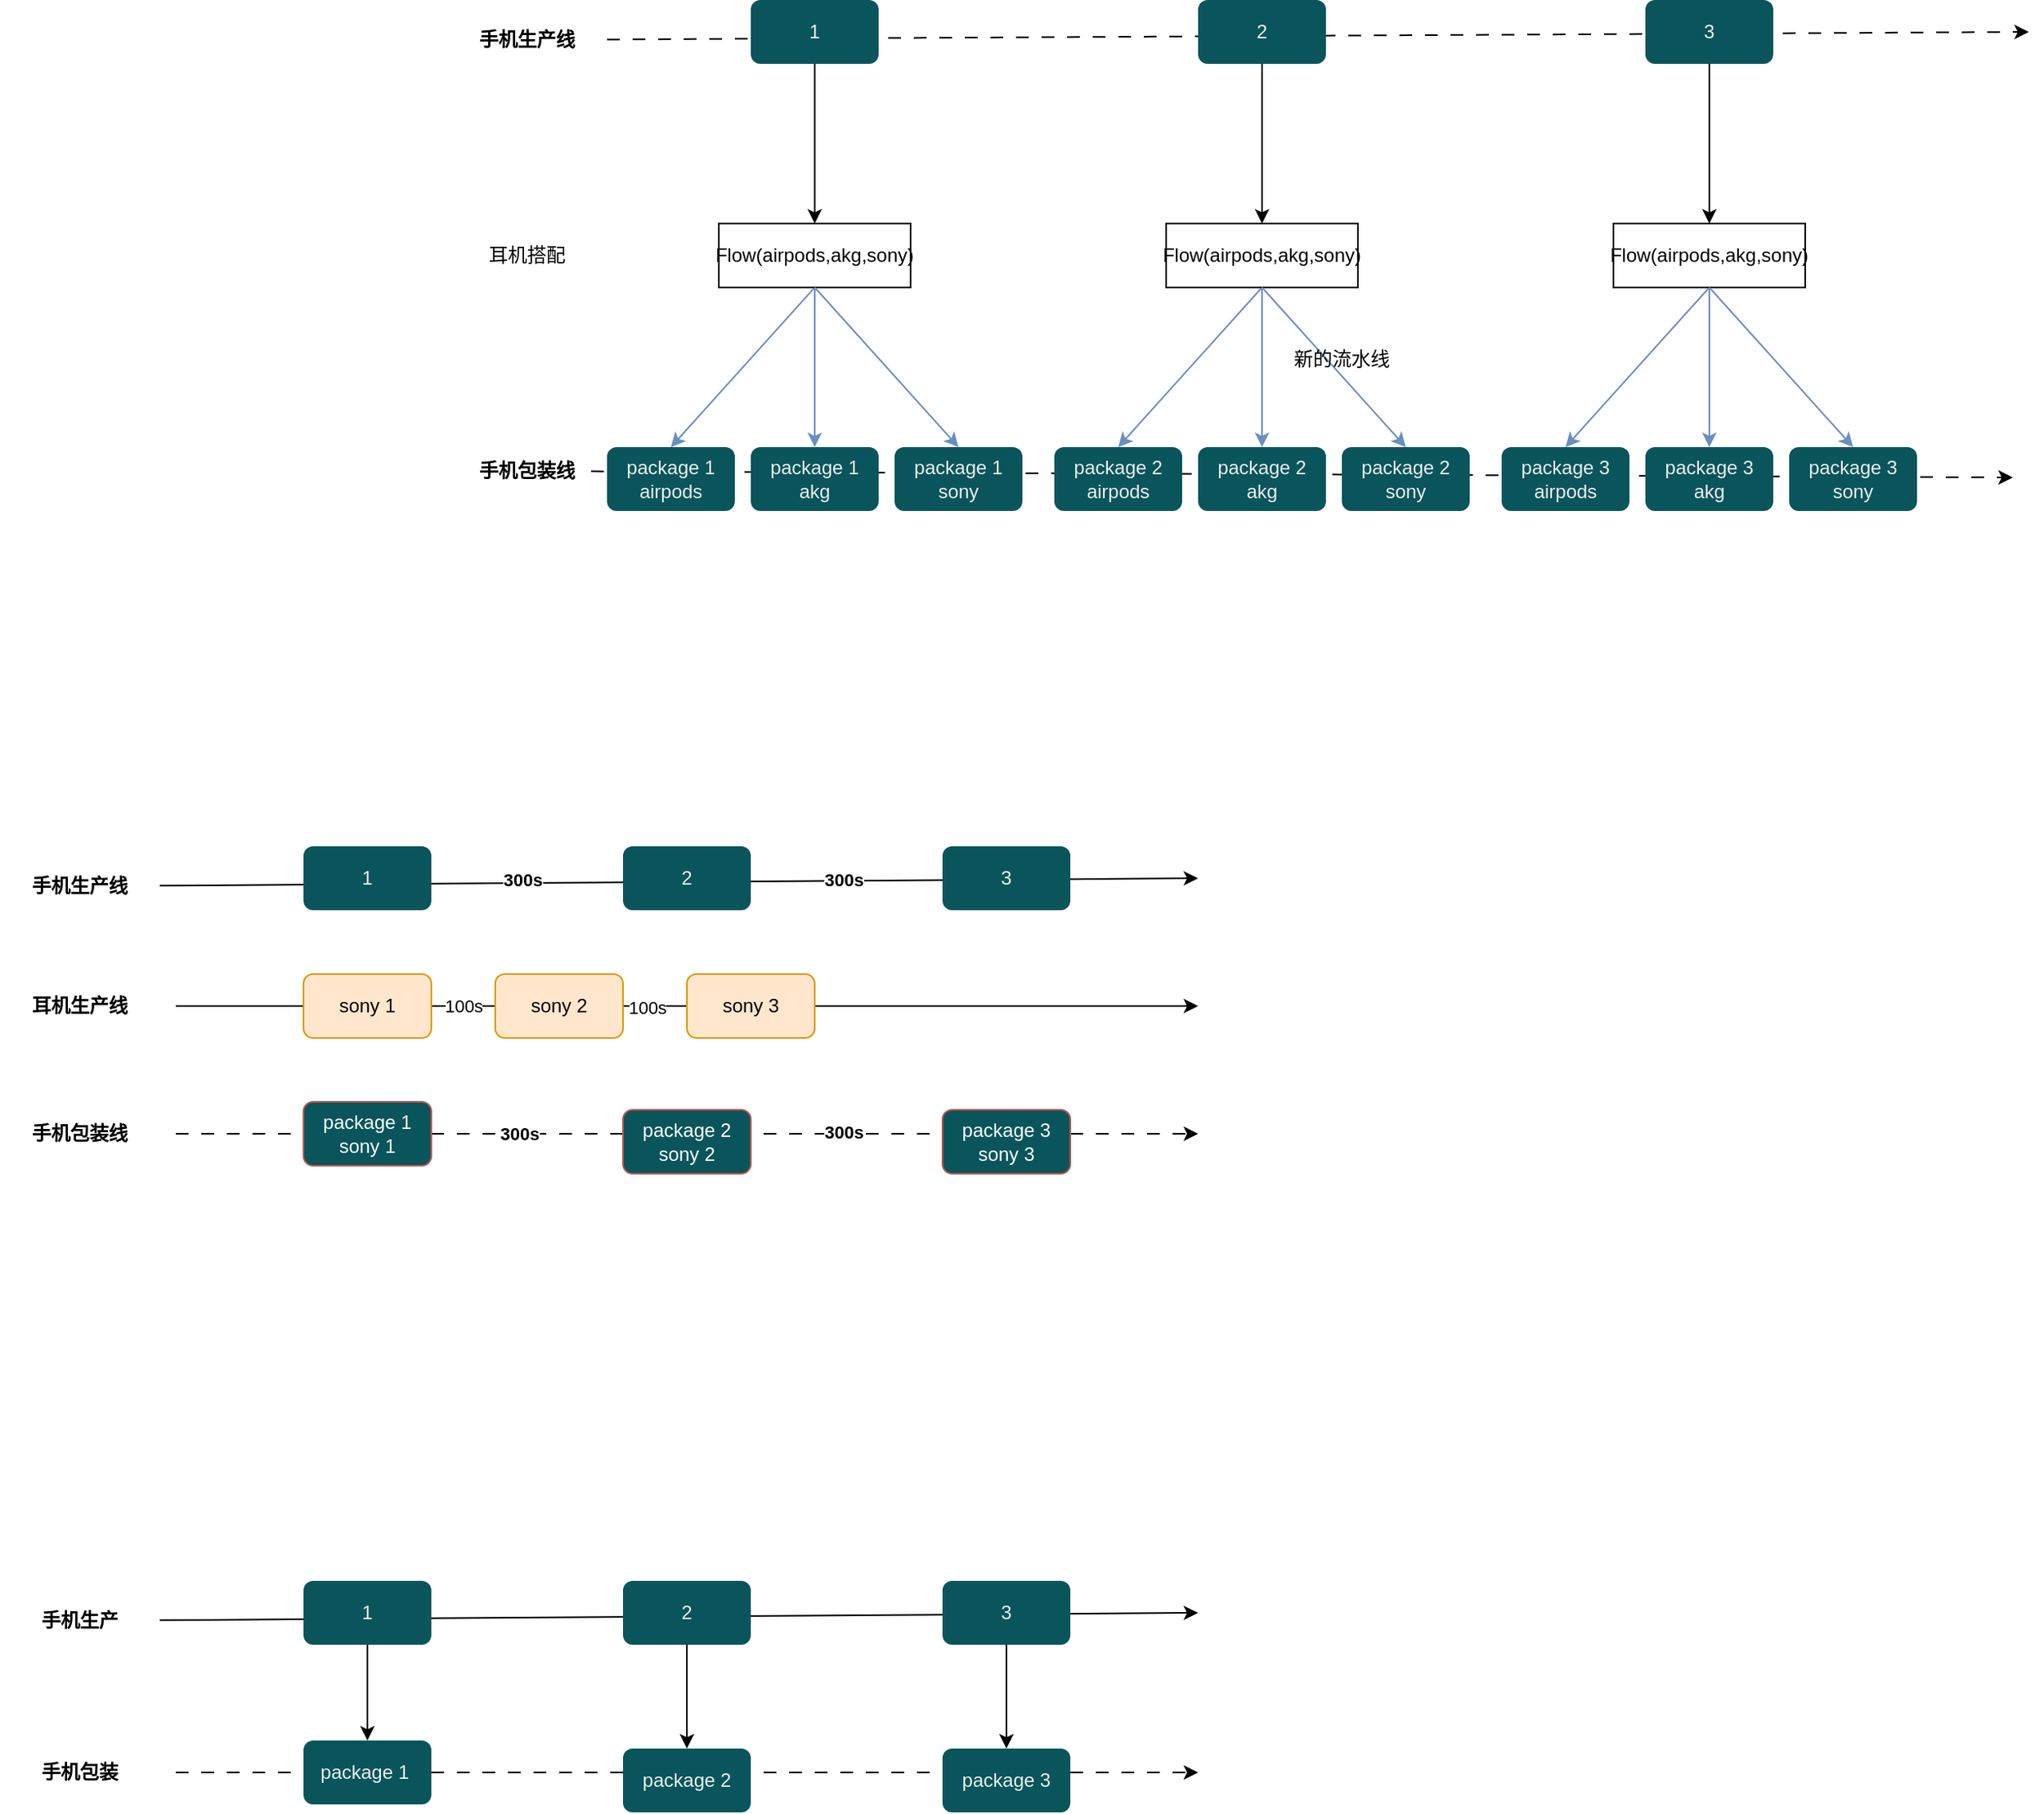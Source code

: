<mxfile version="21.6.8" type="github">
  <diagram name="第 1 页" id="raxRwK-qyorEAlHnr7y9">
    <mxGraphModel dx="1621" dy="432" grid="1" gridSize="10" guides="1" tooltips="1" connect="1" arrows="1" fold="1" page="1" pageScale="1" pageWidth="827" pageHeight="1169" math="0" shadow="0">
      <root>
        <mxCell id="0" />
        <mxCell id="1" parent="0" />
        <mxCell id="WGwzcLvCO1glzgCoCpRk-1" value="" style="endArrow=classic;html=1;rounded=0;verticalAlign=middle;" edge="1" parent="1" source="WGwzcLvCO1glzgCoCpRk-41">
          <mxGeometry width="50" height="50" relative="1" as="geometry">
            <mxPoint x="-90" y="745" as="sourcePoint" />
            <mxPoint x="560" y="740" as="targetPoint" />
          </mxGeometry>
        </mxCell>
        <mxCell id="WGwzcLvCO1glzgCoCpRk-2" value="&lt;b&gt;300s&lt;br&gt;&lt;/b&gt;" style="edgeLabel;html=1;align=center;verticalAlign=middle;resizable=0;points=[];" connectable="0" vertex="1" parent="WGwzcLvCO1glzgCoCpRk-1">
          <mxGeometry x="-0.301" y="2" relative="1" as="geometry">
            <mxPoint as="offset" />
          </mxGeometry>
        </mxCell>
        <mxCell id="WGwzcLvCO1glzgCoCpRk-3" value="300s" style="edgeLabel;html=1;align=center;verticalAlign=middle;resizable=0;points=[];fontStyle=1" connectable="0" vertex="1" parent="WGwzcLvCO1glzgCoCpRk-1">
          <mxGeometry x="0.317" y="1" relative="1" as="geometry">
            <mxPoint as="offset" />
          </mxGeometry>
        </mxCell>
        <mxCell id="WGwzcLvCO1glzgCoCpRk-4" value="" style="endArrow=classic;html=1;rounded=0;dashed=1;dashPattern=8 8;" edge="1" parent="1" source="WGwzcLvCO1glzgCoCpRk-8">
          <mxGeometry width="50" height="50" relative="1" as="geometry">
            <mxPoint x="200" y="489.41" as="sourcePoint" />
            <mxPoint x="1070" y="489" as="targetPoint" />
          </mxGeometry>
        </mxCell>
        <mxCell id="WGwzcLvCO1glzgCoCpRk-5" value="" style="endArrow=classic;html=1;rounded=0;dashed=1;dashPattern=8 8;" edge="1" parent="1" source="WGwzcLvCO1glzgCoCpRk-7">
          <mxGeometry width="50" height="50" relative="1" as="geometry">
            <mxPoint x="200" y="210" as="sourcePoint" />
            <mxPoint x="1080" y="210" as="targetPoint" />
          </mxGeometry>
        </mxCell>
        <mxCell id="WGwzcLvCO1glzgCoCpRk-6" value="1" style="rounded=1;whiteSpace=wrap;html=1;labelBackgroundColor=none;fillColor=#09555B;strokeColor=none;fontColor=#EEEEEE;" vertex="1" parent="1">
          <mxGeometry x="280" y="190" width="80" height="40" as="geometry" />
        </mxCell>
        <mxCell id="WGwzcLvCO1glzgCoCpRk-7" value="手机生产线" style="text;html=1;strokeColor=none;fillColor=none;align=center;verticalAlign=middle;whiteSpace=wrap;rounded=1;fontStyle=1;labelBackgroundColor=none;fontColor=#000000;" vertex="1" parent="1">
          <mxGeometry x="90" y="200" width="100" height="30" as="geometry" />
        </mxCell>
        <mxCell id="WGwzcLvCO1glzgCoCpRk-8" value="手机包装线" style="text;html=1;strokeColor=none;fillColor=none;align=center;verticalAlign=middle;whiteSpace=wrap;rounded=1;fontStyle=1;labelBackgroundColor=none;fontColor=#000000;" vertex="1" parent="1">
          <mxGeometry x="100" y="470" width="80" height="30" as="geometry" />
        </mxCell>
        <mxCell id="WGwzcLvCO1glzgCoCpRk-9" value="package 1 airpods" style="rounded=1;whiteSpace=wrap;html=1;labelBackgroundColor=none;fillColor=#09555B;strokeColor=none;fontColor=#EEEEEE;" vertex="1" parent="1">
          <mxGeometry x="190" y="470" width="80" height="40" as="geometry" />
        </mxCell>
        <mxCell id="WGwzcLvCO1glzgCoCpRk-10" value="" style="endArrow=classic;html=1;rounded=1;exitX=0.5;exitY=1;exitDx=0;exitDy=0;entryX=0.5;entryY=0;entryDx=0;entryDy=0;labelBackgroundColor=none;strokeColor=#6c8ebf;fontColor=default;fillColor=#dae8fc;" edge="1" parent="1" source="WGwzcLvCO1glzgCoCpRk-14" target="WGwzcLvCO1glzgCoCpRk-9">
          <mxGeometry width="50" height="50" relative="1" as="geometry">
            <mxPoint x="460" y="400" as="sourcePoint" />
            <mxPoint x="510" y="350" as="targetPoint" />
          </mxGeometry>
        </mxCell>
        <mxCell id="WGwzcLvCO1glzgCoCpRk-11" value="package 1 akg" style="rounded=1;whiteSpace=wrap;html=1;labelBackgroundColor=none;fillColor=#09555B;strokeColor=none;fontColor=#EEEEEE;" vertex="1" parent="1">
          <mxGeometry x="280" y="470" width="80" height="40" as="geometry" />
        </mxCell>
        <mxCell id="WGwzcLvCO1glzgCoCpRk-12" value="package 1 sony" style="rounded=1;whiteSpace=wrap;html=1;labelBackgroundColor=none;fillColor=#09555B;strokeColor=none;fontColor=#EEEEEE;" vertex="1" parent="1">
          <mxGeometry x="370" y="470" width="80" height="40" as="geometry" />
        </mxCell>
        <mxCell id="WGwzcLvCO1glzgCoCpRk-13" value="" style="endArrow=classic;html=1;rounded=1;exitX=0.5;exitY=1;exitDx=0;exitDy=0;entryX=0.5;entryY=0;entryDx=0;entryDy=0;labelBackgroundColor=none;strokeColor=default;fontColor=default;" edge="1" parent="1" source="WGwzcLvCO1glzgCoCpRk-6" target="WGwzcLvCO1glzgCoCpRk-14">
          <mxGeometry width="50" height="50" relative="1" as="geometry">
            <mxPoint x="320" y="230" as="sourcePoint" />
            <mxPoint x="230" y="470" as="targetPoint" />
          </mxGeometry>
        </mxCell>
        <mxCell id="WGwzcLvCO1glzgCoCpRk-14" value="Flow(airpods,akg,sony)" style="rounded=0;whiteSpace=wrap;html=1;" vertex="1" parent="1">
          <mxGeometry x="260" y="330" width="120" height="40" as="geometry" />
        </mxCell>
        <mxCell id="WGwzcLvCO1glzgCoCpRk-15" value="" style="endArrow=classic;html=1;rounded=0;exitX=0.5;exitY=1;exitDx=0;exitDy=0;entryX=0.5;entryY=0;entryDx=0;entryDy=0;fillColor=#dae8fc;strokeColor=#6c8ebf;" edge="1" parent="1" source="WGwzcLvCO1glzgCoCpRk-14" target="WGwzcLvCO1glzgCoCpRk-11">
          <mxGeometry width="50" height="50" relative="1" as="geometry">
            <mxPoint x="420" y="370" as="sourcePoint" />
            <mxPoint x="470" y="320" as="targetPoint" />
          </mxGeometry>
        </mxCell>
        <mxCell id="WGwzcLvCO1glzgCoCpRk-16" value="" style="endArrow=classic;html=1;rounded=0;entryX=0.5;entryY=0;entryDx=0;entryDy=0;fillColor=#dae8fc;strokeColor=#6c8ebf;" edge="1" parent="1" target="WGwzcLvCO1glzgCoCpRk-12">
          <mxGeometry width="50" height="50" relative="1" as="geometry">
            <mxPoint x="320" y="370" as="sourcePoint" />
            <mxPoint x="410" y="390" as="targetPoint" />
          </mxGeometry>
        </mxCell>
        <mxCell id="WGwzcLvCO1glzgCoCpRk-17" value="耳机搭配" style="text;html=1;strokeColor=none;fillColor=none;align=center;verticalAlign=middle;whiteSpace=wrap;rounded=0;" vertex="1" parent="1">
          <mxGeometry x="110" y="335" width="60" height="30" as="geometry" />
        </mxCell>
        <mxCell id="WGwzcLvCO1glzgCoCpRk-18" value="2" style="rounded=1;whiteSpace=wrap;html=1;labelBackgroundColor=none;fillColor=#09555B;strokeColor=none;fontColor=#EEEEEE;" vertex="1" parent="1">
          <mxGeometry x="560" y="190" width="80" height="40" as="geometry" />
        </mxCell>
        <mxCell id="WGwzcLvCO1glzgCoCpRk-19" value="package 2 airpods" style="rounded=1;whiteSpace=wrap;html=1;labelBackgroundColor=none;fillColor=#09555B;strokeColor=none;fontColor=#EEEEEE;" vertex="1" parent="1">
          <mxGeometry x="470" y="470" width="80" height="40" as="geometry" />
        </mxCell>
        <mxCell id="WGwzcLvCO1glzgCoCpRk-20" value="" style="endArrow=classic;html=1;rounded=1;exitX=0.5;exitY=1;exitDx=0;exitDy=0;entryX=0.5;entryY=0;entryDx=0;entryDy=0;labelBackgroundColor=none;strokeColor=#6c8ebf;fontColor=default;fillColor=#dae8fc;" edge="1" parent="1" source="WGwzcLvCO1glzgCoCpRk-24" target="WGwzcLvCO1glzgCoCpRk-19">
          <mxGeometry width="50" height="50" relative="1" as="geometry">
            <mxPoint x="740" y="400" as="sourcePoint" />
            <mxPoint x="790" y="350" as="targetPoint" />
          </mxGeometry>
        </mxCell>
        <mxCell id="WGwzcLvCO1glzgCoCpRk-21" value="package 2 akg" style="rounded=1;whiteSpace=wrap;html=1;labelBackgroundColor=none;fillColor=#09555B;strokeColor=none;fontColor=#EEEEEE;" vertex="1" parent="1">
          <mxGeometry x="560" y="470" width="80" height="40" as="geometry" />
        </mxCell>
        <mxCell id="WGwzcLvCO1glzgCoCpRk-22" value="package 2 sony" style="rounded=1;whiteSpace=wrap;html=1;labelBackgroundColor=none;fillColor=#09555B;strokeColor=none;fontColor=#EEEEEE;" vertex="1" parent="1">
          <mxGeometry x="650" y="470" width="80" height="40" as="geometry" />
        </mxCell>
        <mxCell id="WGwzcLvCO1glzgCoCpRk-23" value="" style="endArrow=classic;html=1;rounded=1;exitX=0.5;exitY=1;exitDx=0;exitDy=0;entryX=0.5;entryY=0;entryDx=0;entryDy=0;labelBackgroundColor=none;strokeColor=default;fontColor=default;" edge="1" parent="1" source="WGwzcLvCO1glzgCoCpRk-18" target="WGwzcLvCO1glzgCoCpRk-24">
          <mxGeometry width="50" height="50" relative="1" as="geometry">
            <mxPoint x="600" y="230" as="sourcePoint" />
            <mxPoint x="510" y="470" as="targetPoint" />
          </mxGeometry>
        </mxCell>
        <mxCell id="WGwzcLvCO1glzgCoCpRk-24" value="Flow(airpods,akg,sony)" style="rounded=0;whiteSpace=wrap;html=1;" vertex="1" parent="1">
          <mxGeometry x="540" y="330" width="120" height="40" as="geometry" />
        </mxCell>
        <mxCell id="WGwzcLvCO1glzgCoCpRk-25" value="" style="endArrow=classic;html=1;rounded=0;exitX=0.5;exitY=1;exitDx=0;exitDy=0;entryX=0.5;entryY=0;entryDx=0;entryDy=0;fillColor=#dae8fc;strokeColor=#6c8ebf;" edge="1" parent="1" source="WGwzcLvCO1glzgCoCpRk-24" target="WGwzcLvCO1glzgCoCpRk-21">
          <mxGeometry width="50" height="50" relative="1" as="geometry">
            <mxPoint x="700" y="370" as="sourcePoint" />
            <mxPoint x="750" y="320" as="targetPoint" />
          </mxGeometry>
        </mxCell>
        <mxCell id="WGwzcLvCO1glzgCoCpRk-26" value="" style="endArrow=classic;html=1;rounded=0;entryX=0.5;entryY=0;entryDx=0;entryDy=0;fillColor=#dae8fc;strokeColor=#6c8ebf;" edge="1" parent="1" target="WGwzcLvCO1glzgCoCpRk-22">
          <mxGeometry width="50" height="50" relative="1" as="geometry">
            <mxPoint x="600" y="370" as="sourcePoint" />
            <mxPoint x="690" y="390" as="targetPoint" />
          </mxGeometry>
        </mxCell>
        <mxCell id="WGwzcLvCO1glzgCoCpRk-27" value="3" style="rounded=1;whiteSpace=wrap;html=1;labelBackgroundColor=none;fillColor=#09555B;strokeColor=none;fontColor=#EEEEEE;" vertex="1" parent="1">
          <mxGeometry x="840" y="190" width="80" height="40" as="geometry" />
        </mxCell>
        <mxCell id="WGwzcLvCO1glzgCoCpRk-28" value="package 3 airpods" style="rounded=1;whiteSpace=wrap;html=1;labelBackgroundColor=none;fillColor=#09555B;strokeColor=none;fontColor=#EEEEEE;" vertex="1" parent="1">
          <mxGeometry x="750" y="470" width="80" height="40" as="geometry" />
        </mxCell>
        <mxCell id="WGwzcLvCO1glzgCoCpRk-29" value="" style="endArrow=classic;html=1;rounded=1;exitX=0.5;exitY=1;exitDx=0;exitDy=0;entryX=0.5;entryY=0;entryDx=0;entryDy=0;labelBackgroundColor=none;strokeColor=#6c8ebf;fontColor=default;fillColor=#dae8fc;" edge="1" parent="1" source="WGwzcLvCO1glzgCoCpRk-33" target="WGwzcLvCO1glzgCoCpRk-28">
          <mxGeometry width="50" height="50" relative="1" as="geometry">
            <mxPoint x="1020" y="400" as="sourcePoint" />
            <mxPoint x="1070" y="350" as="targetPoint" />
          </mxGeometry>
        </mxCell>
        <mxCell id="WGwzcLvCO1glzgCoCpRk-30" value="package 3 akg" style="rounded=1;whiteSpace=wrap;html=1;labelBackgroundColor=none;fillColor=#09555B;strokeColor=none;fontColor=#EEEEEE;" vertex="1" parent="1">
          <mxGeometry x="840" y="470" width="80" height="40" as="geometry" />
        </mxCell>
        <mxCell id="WGwzcLvCO1glzgCoCpRk-31" value="package 3 sony" style="rounded=1;whiteSpace=wrap;html=1;labelBackgroundColor=none;fillColor=#09555B;strokeColor=none;fontColor=#EEEEEE;" vertex="1" parent="1">
          <mxGeometry x="930" y="470" width="80" height="40" as="geometry" />
        </mxCell>
        <mxCell id="WGwzcLvCO1glzgCoCpRk-32" value="" style="endArrow=classic;html=1;rounded=1;exitX=0.5;exitY=1;exitDx=0;exitDy=0;entryX=0.5;entryY=0;entryDx=0;entryDy=0;labelBackgroundColor=none;strokeColor=default;fontColor=default;" edge="1" parent="1" source="WGwzcLvCO1glzgCoCpRk-27" target="WGwzcLvCO1glzgCoCpRk-33">
          <mxGeometry width="50" height="50" relative="1" as="geometry">
            <mxPoint x="880" y="230" as="sourcePoint" />
            <mxPoint x="790" y="470" as="targetPoint" />
          </mxGeometry>
        </mxCell>
        <mxCell id="WGwzcLvCO1glzgCoCpRk-33" value="Flow(airpods,akg,sony)" style="rounded=0;whiteSpace=wrap;html=1;" vertex="1" parent="1">
          <mxGeometry x="820" y="330" width="120" height="40" as="geometry" />
        </mxCell>
        <mxCell id="WGwzcLvCO1glzgCoCpRk-34" value="" style="endArrow=classic;html=1;rounded=0;exitX=0.5;exitY=1;exitDx=0;exitDy=0;entryX=0.5;entryY=0;entryDx=0;entryDy=0;fillColor=#dae8fc;strokeColor=#6c8ebf;" edge="1" parent="1" source="WGwzcLvCO1glzgCoCpRk-33" target="WGwzcLvCO1glzgCoCpRk-30">
          <mxGeometry width="50" height="50" relative="1" as="geometry">
            <mxPoint x="980" y="370" as="sourcePoint" />
            <mxPoint x="1030" y="320" as="targetPoint" />
          </mxGeometry>
        </mxCell>
        <mxCell id="WGwzcLvCO1glzgCoCpRk-35" value="" style="endArrow=classic;html=1;rounded=0;entryX=0.5;entryY=0;entryDx=0;entryDy=0;fillColor=#dae8fc;strokeColor=#6c8ebf;" edge="1" parent="1" target="WGwzcLvCO1glzgCoCpRk-31">
          <mxGeometry width="50" height="50" relative="1" as="geometry">
            <mxPoint x="880" y="370" as="sourcePoint" />
            <mxPoint x="970" y="390" as="targetPoint" />
          </mxGeometry>
        </mxCell>
        <mxCell id="WGwzcLvCO1glzgCoCpRk-36" value="新的流水线" style="text;html=1;strokeColor=none;fillColor=none;align=center;verticalAlign=middle;whiteSpace=wrap;rounded=0;" vertex="1" parent="1">
          <mxGeometry x="600" y="400" width="100" height="30" as="geometry" />
        </mxCell>
        <mxCell id="WGwzcLvCO1glzgCoCpRk-37" value="" style="endArrow=classic;html=1;rounded=0;dashed=1;dashPattern=8 8;" edge="1" parent="1">
          <mxGeometry width="50" height="50" relative="1" as="geometry">
            <mxPoint x="-80" y="900" as="sourcePoint" />
            <mxPoint x="560" y="900" as="targetPoint" />
          </mxGeometry>
        </mxCell>
        <mxCell id="WGwzcLvCO1glzgCoCpRk-38" value="300s" style="edgeLabel;html=1;align=center;verticalAlign=middle;resizable=0;points=[];fontStyle=1" connectable="0" vertex="1" parent="WGwzcLvCO1glzgCoCpRk-37">
          <mxGeometry x="-0.329" relative="1" as="geometry">
            <mxPoint as="offset" />
          </mxGeometry>
        </mxCell>
        <mxCell id="WGwzcLvCO1glzgCoCpRk-39" value="300s" style="edgeLabel;html=1;align=center;verticalAlign=middle;resizable=0;points=[];fontStyle=1" connectable="0" vertex="1" parent="WGwzcLvCO1glzgCoCpRk-37">
          <mxGeometry x="0.305" y="1" relative="1" as="geometry">
            <mxPoint as="offset" />
          </mxGeometry>
        </mxCell>
        <mxCell id="WGwzcLvCO1glzgCoCpRk-40" value="1" style="rounded=1;whiteSpace=wrap;html=1;labelBackgroundColor=none;fillColor=#09555B;strokeColor=none;fontColor=#EEEEEE;" vertex="1" parent="1">
          <mxGeometry y="720" width="80" height="40" as="geometry" />
        </mxCell>
        <mxCell id="WGwzcLvCO1glzgCoCpRk-41" value="手机生产线" style="text;html=1;strokeColor=none;fillColor=none;align=center;verticalAlign=middle;whiteSpace=wrap;rounded=1;fontStyle=1;labelBackgroundColor=none;fontColor=#000000;" vertex="1" parent="1">
          <mxGeometry x="-190" y="730" width="100" height="30" as="geometry" />
        </mxCell>
        <mxCell id="WGwzcLvCO1glzgCoCpRk-42" value="手机包装线" style="text;html=1;strokeColor=none;fillColor=none;align=center;verticalAlign=middle;whiteSpace=wrap;rounded=1;fontStyle=1;labelBackgroundColor=none;fontColor=#000000;" vertex="1" parent="1">
          <mxGeometry x="-180" y="885" width="80" height="30" as="geometry" />
        </mxCell>
        <mxCell id="WGwzcLvCO1glzgCoCpRk-43" value="package 1 sony 1" style="rounded=1;whiteSpace=wrap;html=1;labelBackgroundColor=none;fillColor=#09555B;strokeColor=#b85450;fontColor=#FFFFFF;" vertex="1" parent="1">
          <mxGeometry y="880" width="80" height="40" as="geometry" />
        </mxCell>
        <mxCell id="WGwzcLvCO1glzgCoCpRk-44" value="package 2 sony 2" style="rounded=1;whiteSpace=wrap;html=1;labelBackgroundColor=none;fillColor=#09555B;strokeColor=#b85450;fontColor=#FFFFFF;" vertex="1" parent="1">
          <mxGeometry x="200" y="885" width="80" height="40" as="geometry" />
        </mxCell>
        <mxCell id="WGwzcLvCO1glzgCoCpRk-45" value="耳机生产线" style="text;html=1;strokeColor=none;fillColor=none;align=center;verticalAlign=middle;whiteSpace=wrap;rounded=0;fontStyle=1" vertex="1" parent="1">
          <mxGeometry x="-180" y="805" width="80" height="30" as="geometry" />
        </mxCell>
        <mxCell id="WGwzcLvCO1glzgCoCpRk-46" value="package 3 sony 3" style="rounded=1;whiteSpace=wrap;html=1;labelBackgroundColor=none;fillColor=#09555B;strokeColor=#b85450;fontColor=#FFFFFF;" vertex="1" parent="1">
          <mxGeometry x="400" y="885" width="80" height="40" as="geometry" />
        </mxCell>
        <mxCell id="WGwzcLvCO1glzgCoCpRk-47" value="" style="endArrow=classic;html=1;rounded=0;" edge="1" parent="1">
          <mxGeometry width="50" height="50" relative="1" as="geometry">
            <mxPoint x="-80" y="820" as="sourcePoint" />
            <mxPoint x="560" y="820" as="targetPoint" />
          </mxGeometry>
        </mxCell>
        <mxCell id="WGwzcLvCO1glzgCoCpRk-48" value="100s" style="edgeLabel;html=1;align=center;verticalAlign=middle;resizable=0;points=[];" connectable="0" vertex="1" parent="WGwzcLvCO1glzgCoCpRk-47">
          <mxGeometry x="-0.453" y="-3" relative="1" as="geometry">
            <mxPoint x="5" y="-3" as="offset" />
          </mxGeometry>
        </mxCell>
        <mxCell id="WGwzcLvCO1glzgCoCpRk-49" value="100s" style="edgeLabel;html=1;align=center;verticalAlign=middle;resizable=0;points=[];" connectable="0" vertex="1" parent="WGwzcLvCO1glzgCoCpRk-47">
          <mxGeometry x="-0.078" y="-1" relative="1" as="geometry">
            <mxPoint as="offset" />
          </mxGeometry>
        </mxCell>
        <mxCell id="WGwzcLvCO1glzgCoCpRk-50" value="sony 1" style="rounded=1;whiteSpace=wrap;html=1;labelBackgroundColor=none;fillColor=#ffe6cc;strokeColor=#d79b00;" vertex="1" parent="1">
          <mxGeometry y="800" width="80" height="40" as="geometry" />
        </mxCell>
        <mxCell id="WGwzcLvCO1glzgCoCpRk-51" value="sony 2" style="rounded=1;whiteSpace=wrap;html=1;labelBackgroundColor=none;fillColor=#ffe6cc;strokeColor=#d79b00;" vertex="1" parent="1">
          <mxGeometry x="120" y="800" width="80" height="40" as="geometry" />
        </mxCell>
        <mxCell id="WGwzcLvCO1glzgCoCpRk-52" value="sony 3" style="rounded=1;whiteSpace=wrap;html=1;labelBackgroundColor=none;fillColor=#ffe6cc;strokeColor=#d79b00;" vertex="1" parent="1">
          <mxGeometry x="240" y="800" width="80" height="40" as="geometry" />
        </mxCell>
        <mxCell id="WGwzcLvCO1glzgCoCpRk-53" value="2" style="rounded=1;whiteSpace=wrap;html=1;labelBackgroundColor=none;fillColor=#09555B;strokeColor=none;fontColor=#EEEEEE;" vertex="1" parent="1">
          <mxGeometry x="200" y="720" width="80" height="40" as="geometry" />
        </mxCell>
        <mxCell id="WGwzcLvCO1glzgCoCpRk-54" value="3" style="rounded=1;whiteSpace=wrap;html=1;labelBackgroundColor=none;fillColor=#09555B;strokeColor=none;fontColor=#EEEEEE;" vertex="1" parent="1">
          <mxGeometry x="400" y="720" width="80" height="40" as="geometry" />
        </mxCell>
        <mxCell id="WGwzcLvCO1glzgCoCpRk-55" value="" style="endArrow=classic;html=1;rounded=0;verticalAlign=middle;" edge="1" parent="1" source="WGwzcLvCO1glzgCoCpRk-58">
          <mxGeometry width="50" height="50" relative="1" as="geometry">
            <mxPoint x="-90" y="1205" as="sourcePoint" />
            <mxPoint x="560" y="1200" as="targetPoint" />
          </mxGeometry>
        </mxCell>
        <mxCell id="WGwzcLvCO1glzgCoCpRk-56" value="" style="endArrow=classic;html=1;rounded=0;dashed=1;dashPattern=8 8;" edge="1" parent="1">
          <mxGeometry width="50" height="50" relative="1" as="geometry">
            <mxPoint x="-80" y="1300" as="sourcePoint" />
            <mxPoint x="560" y="1300" as="targetPoint" />
          </mxGeometry>
        </mxCell>
        <mxCell id="WGwzcLvCO1glzgCoCpRk-57" value="1" style="rounded=1;whiteSpace=wrap;html=1;labelBackgroundColor=none;fillColor=#09555B;strokeColor=none;fontColor=#EEEEEE;" vertex="1" parent="1">
          <mxGeometry y="1180" width="80" height="40" as="geometry" />
        </mxCell>
        <mxCell id="WGwzcLvCO1glzgCoCpRk-58" value="手机生产" style="text;html=1;strokeColor=none;fillColor=none;align=center;verticalAlign=middle;whiteSpace=wrap;rounded=1;fontStyle=1;labelBackgroundColor=none;fontColor=#000000;" vertex="1" parent="1">
          <mxGeometry x="-190" y="1190" width="100" height="30" as="geometry" />
        </mxCell>
        <mxCell id="WGwzcLvCO1glzgCoCpRk-59" value="手机包装" style="text;html=1;strokeColor=none;fillColor=none;align=center;verticalAlign=middle;whiteSpace=wrap;rounded=1;fontStyle=1;labelBackgroundColor=none;fontColor=#000000;" vertex="1" parent="1">
          <mxGeometry x="-180" y="1285" width="80" height="30" as="geometry" />
        </mxCell>
        <mxCell id="WGwzcLvCO1glzgCoCpRk-60" value="package 1&amp;nbsp;" style="rounded=1;whiteSpace=wrap;html=1;labelBackgroundColor=none;fillColor=#09555B;strokeColor=none;fontColor=#EEEEEE;" vertex="1" parent="1">
          <mxGeometry y="1280" width="80" height="40" as="geometry" />
        </mxCell>
        <mxCell id="WGwzcLvCO1glzgCoCpRk-61" value="package 2" style="rounded=1;whiteSpace=wrap;html=1;labelBackgroundColor=none;fillColor=#09555B;strokeColor=none;fontColor=#EEEEEE;" vertex="1" parent="1">
          <mxGeometry x="200" y="1285" width="80" height="40" as="geometry" />
        </mxCell>
        <mxCell id="WGwzcLvCO1glzgCoCpRk-62" value="package 3" style="rounded=1;whiteSpace=wrap;html=1;labelBackgroundColor=none;fillColor=#09555B;strokeColor=none;fontColor=#EEEEEE;" vertex="1" parent="1">
          <mxGeometry x="400" y="1285" width="80" height="40" as="geometry" />
        </mxCell>
        <mxCell id="WGwzcLvCO1glzgCoCpRk-63" value="2" style="rounded=1;whiteSpace=wrap;html=1;labelBackgroundColor=none;fillColor=#09555B;strokeColor=none;fontColor=#EEEEEE;" vertex="1" parent="1">
          <mxGeometry x="200" y="1180" width="80" height="40" as="geometry" />
        </mxCell>
        <mxCell id="WGwzcLvCO1glzgCoCpRk-64" value="3" style="rounded=1;whiteSpace=wrap;html=1;labelBackgroundColor=none;fillColor=#09555B;strokeColor=none;fontColor=#EEEEEE;" vertex="1" parent="1">
          <mxGeometry x="400" y="1180" width="80" height="40" as="geometry" />
        </mxCell>
        <mxCell id="WGwzcLvCO1glzgCoCpRk-65" value="" style="endArrow=classic;html=1;rounded=0;exitX=0.5;exitY=1;exitDx=0;exitDy=0;" edge="1" parent="1" source="WGwzcLvCO1glzgCoCpRk-57" target="WGwzcLvCO1glzgCoCpRk-60">
          <mxGeometry width="50" height="50" relative="1" as="geometry">
            <mxPoint x="160" y="1280" as="sourcePoint" />
            <mxPoint x="210" y="1230" as="targetPoint" />
          </mxGeometry>
        </mxCell>
        <mxCell id="WGwzcLvCO1glzgCoCpRk-66" value="" style="endArrow=classic;html=1;rounded=0;exitX=0.5;exitY=1;exitDx=0;exitDy=0;entryX=0.5;entryY=0;entryDx=0;entryDy=0;" edge="1" parent="1" source="WGwzcLvCO1glzgCoCpRk-63" target="WGwzcLvCO1glzgCoCpRk-61">
          <mxGeometry width="50" height="50" relative="1" as="geometry">
            <mxPoint x="160" y="1280" as="sourcePoint" />
            <mxPoint x="210" y="1230" as="targetPoint" />
          </mxGeometry>
        </mxCell>
        <mxCell id="WGwzcLvCO1glzgCoCpRk-67" value="" style="endArrow=classic;html=1;rounded=0;entryX=0.5;entryY=0;entryDx=0;entryDy=0;exitX=0.5;exitY=1;exitDx=0;exitDy=0;" edge="1" parent="1" source="WGwzcLvCO1glzgCoCpRk-64" target="WGwzcLvCO1glzgCoCpRk-62">
          <mxGeometry width="50" height="50" relative="1" as="geometry">
            <mxPoint x="440" y="1230" as="sourcePoint" />
            <mxPoint x="450" y="1240" as="targetPoint" />
          </mxGeometry>
        </mxCell>
      </root>
    </mxGraphModel>
  </diagram>
</mxfile>
